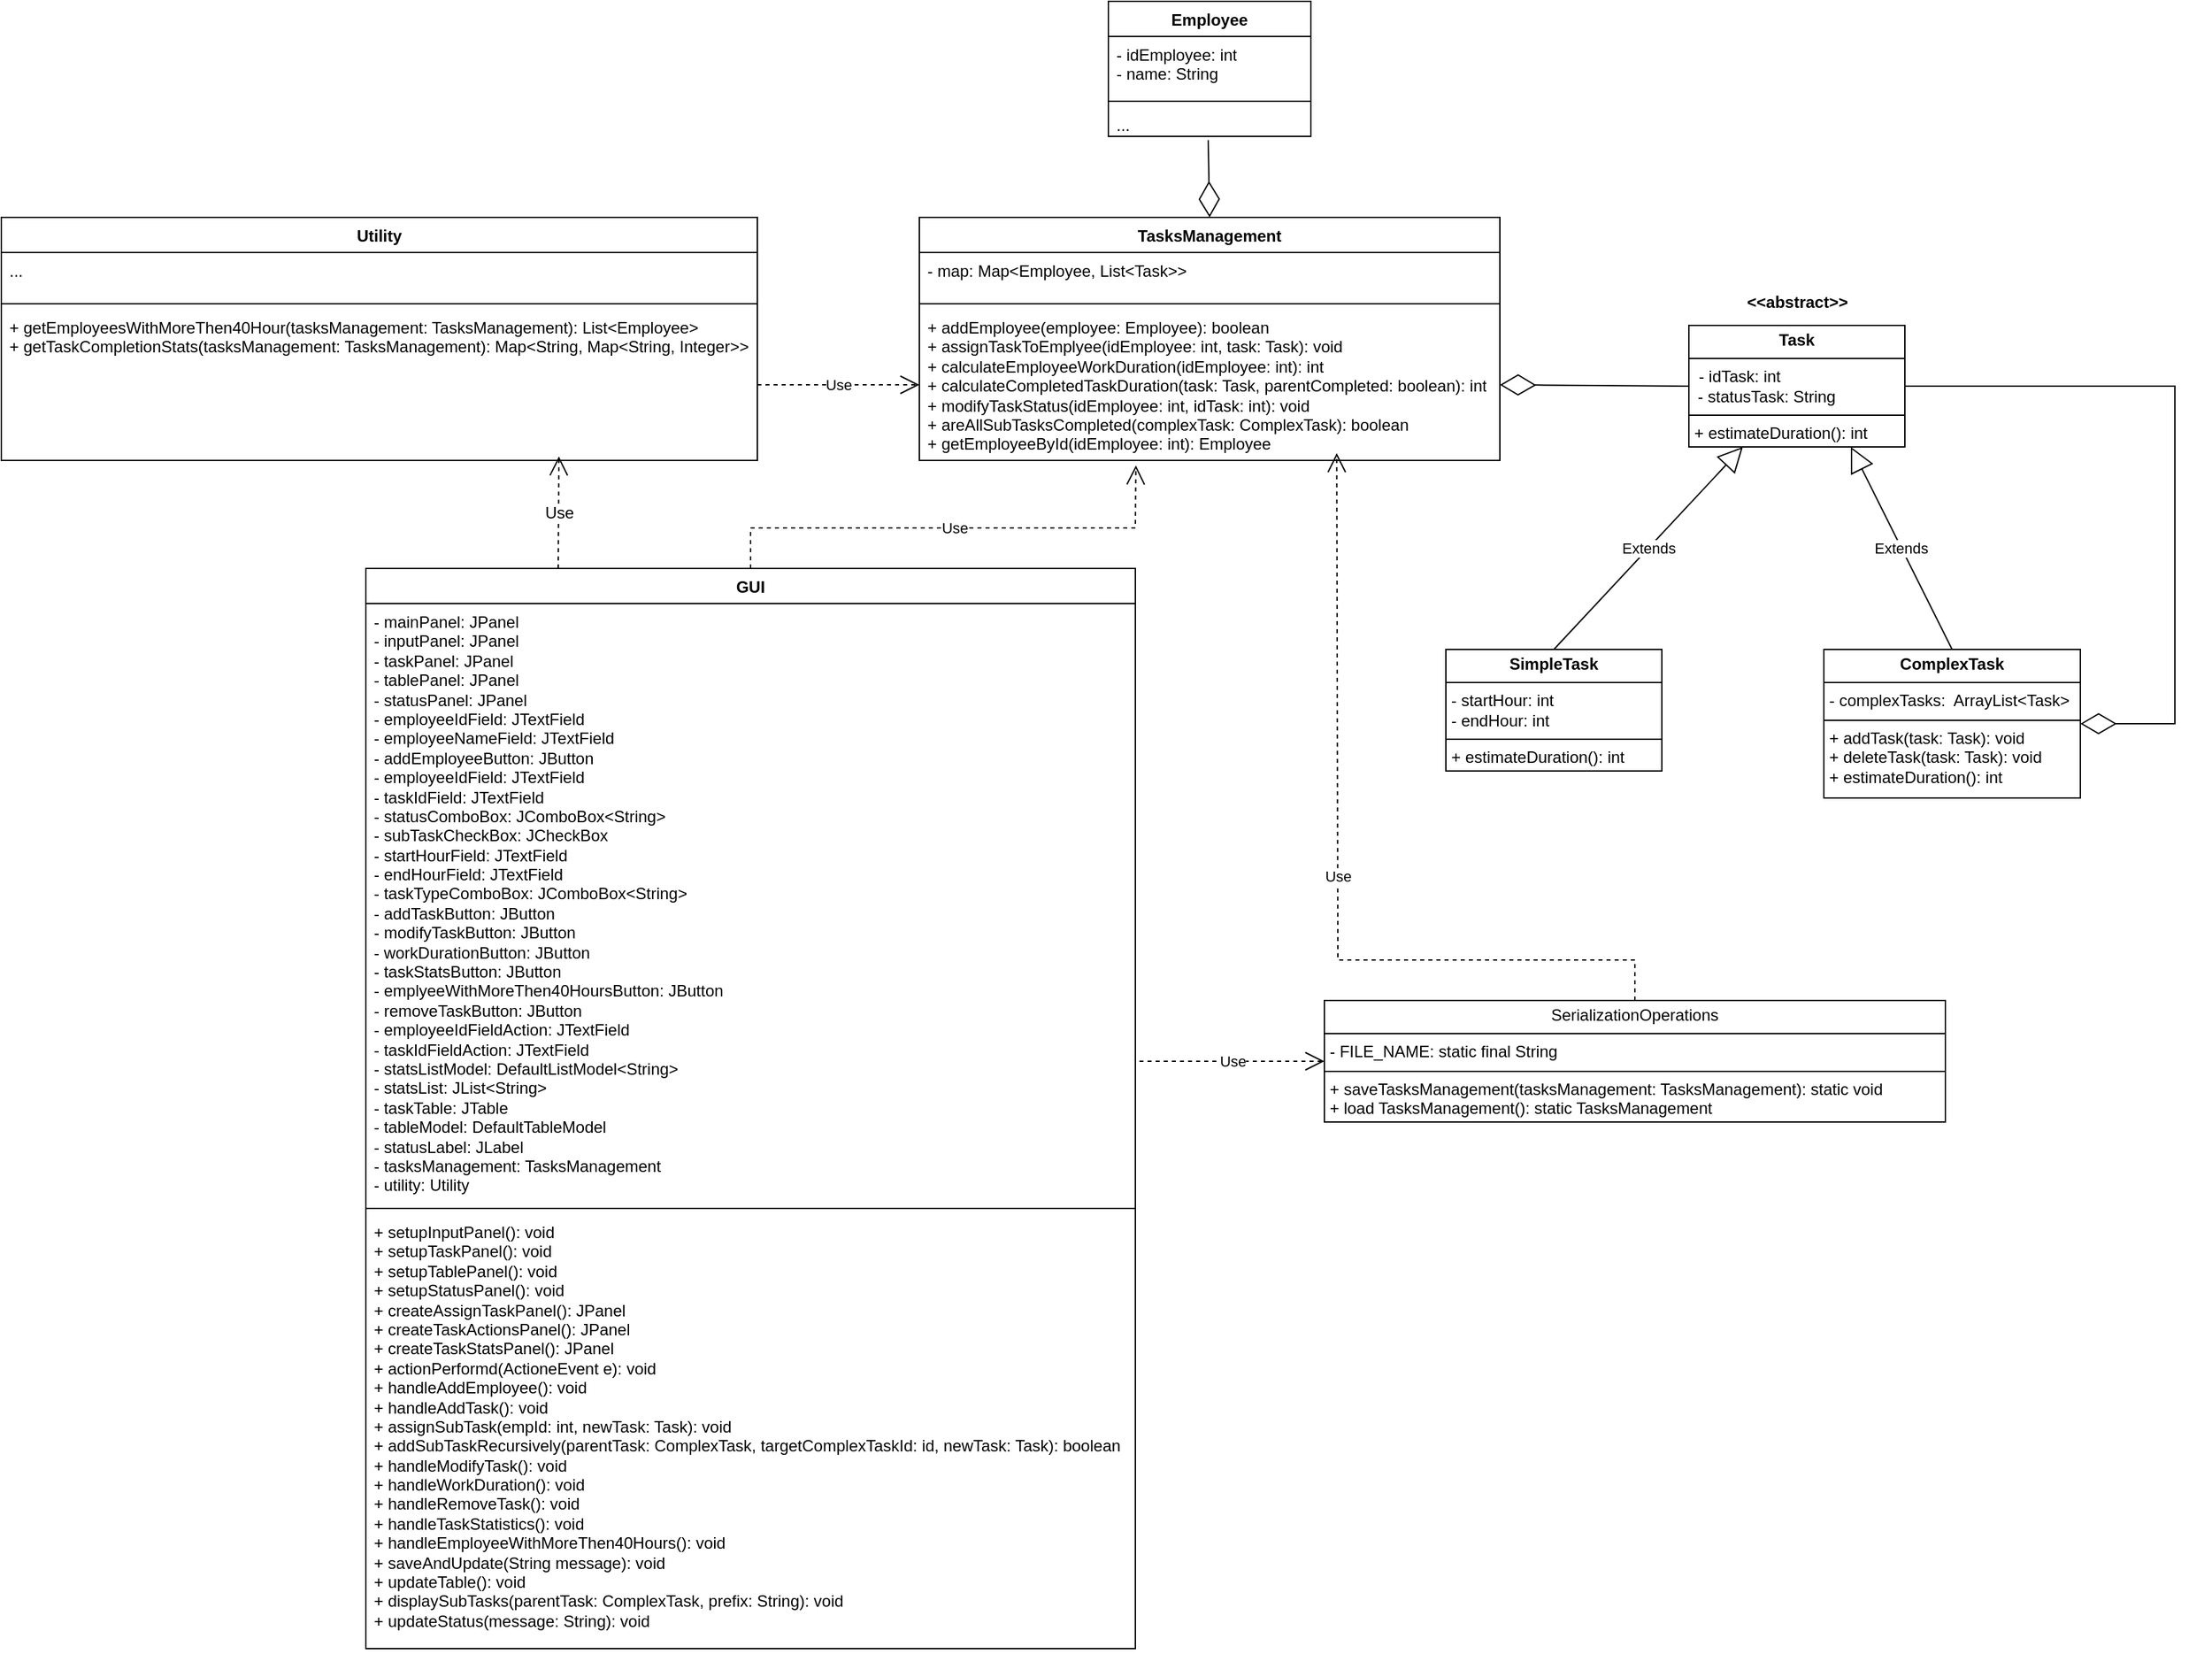 <mxfile version="26.1.1" pages="3">
  <diagram id="nu12YqP2f_sknupnljtW" name="Class Diagram">
    <mxGraphModel dx="3043" dy="1498" grid="1" gridSize="10" guides="1" tooltips="1" connect="1" arrows="1" fold="1" page="1" pageScale="1" pageWidth="850" pageHeight="1100" math="0" shadow="0">
      <root>
        <mxCell id="0" />
        <mxCell id="1" parent="0" />
        <mxCell id="KFKSji-0zao5er019L_L-1" value="Employee" style="swimlane;fontStyle=1;align=center;verticalAlign=top;childLayout=stackLayout;horizontal=1;startSize=26;horizontalStack=0;resizeParent=1;resizeParentMax=0;resizeLast=0;collapsible=1;marginBottom=0;whiteSpace=wrap;html=1;fillColor=none;" parent="1" vertex="1">
          <mxGeometry x="830" y="130" width="150" height="100" as="geometry" />
        </mxCell>
        <mxCell id="KFKSji-0zao5er019L_L-2" value="- idEmployee: int&lt;div&gt;- name: String&lt;/div&gt;" style="text;strokeColor=none;fillColor=none;align=left;verticalAlign=top;spacingLeft=4;spacingRight=4;overflow=hidden;rotatable=0;points=[[0,0.5],[1,0.5]];portConstraint=eastwest;whiteSpace=wrap;html=1;" parent="KFKSji-0zao5er019L_L-1" vertex="1">
          <mxGeometry y="26" width="150" height="44" as="geometry" />
        </mxCell>
        <mxCell id="KFKSji-0zao5er019L_L-3" value="" style="line;strokeWidth=1;fillColor=none;align=left;verticalAlign=middle;spacingTop=-1;spacingLeft=3;spacingRight=3;rotatable=0;labelPosition=right;points=[];portConstraint=eastwest;strokeColor=inherit;" parent="KFKSji-0zao5er019L_L-1" vertex="1">
          <mxGeometry y="70" width="150" height="8" as="geometry" />
        </mxCell>
        <mxCell id="KFKSji-0zao5er019L_L-4" value="..." style="text;strokeColor=none;fillColor=none;align=left;verticalAlign=top;spacingLeft=4;spacingRight=4;overflow=hidden;rotatable=0;points=[[0,0.5],[1,0.5]];portConstraint=eastwest;whiteSpace=wrap;html=1;" parent="KFKSji-0zao5er019L_L-1" vertex="1">
          <mxGeometry y="78" width="150" height="22" as="geometry" />
        </mxCell>
        <mxCell id="KFKSji-0zao5er019L_L-5" value="TasksManagement" style="swimlane;fontStyle=1;align=center;verticalAlign=top;childLayout=stackLayout;horizontal=1;startSize=26;horizontalStack=0;resizeParent=1;resizeParentMax=0;resizeLast=0;collapsible=1;marginBottom=0;whiteSpace=wrap;html=1;fillColor=none;" parent="1" vertex="1">
          <mxGeometry x="690" y="290" width="430" height="180" as="geometry" />
        </mxCell>
        <mxCell id="KFKSji-0zao5er019L_L-6" value="- map: Map&amp;lt;Employee, List&amp;lt;Task&amp;gt;&amp;gt;" style="text;strokeColor=none;fillColor=none;align=left;verticalAlign=top;spacingLeft=4;spacingRight=4;overflow=hidden;rotatable=0;points=[[0,0.5],[1,0.5]];portConstraint=eastwest;whiteSpace=wrap;html=1;" parent="KFKSji-0zao5er019L_L-5" vertex="1">
          <mxGeometry y="26" width="430" height="34" as="geometry" />
        </mxCell>
        <mxCell id="KFKSji-0zao5er019L_L-7" value="" style="line;strokeWidth=1;fillColor=none;align=left;verticalAlign=middle;spacingTop=-1;spacingLeft=3;spacingRight=3;rotatable=0;labelPosition=right;points=[];portConstraint=eastwest;strokeColor=inherit;" parent="KFKSji-0zao5er019L_L-5" vertex="1">
          <mxGeometry y="60" width="430" height="8" as="geometry" />
        </mxCell>
        <mxCell id="KFKSji-0zao5er019L_L-8" value="&lt;div&gt;+ addEmployee(employee: Employee): boolean&lt;/div&gt;+ assignTaskToEmplyee(idEmployee: int, task: Task): void&lt;div&gt;+ calculateEmployeeWorkDuration(idEmployee: int): int&lt;/div&gt;&lt;div&gt;+ calculateCompletedTaskDuration(task: Task, parentCompleted: boolean): int&lt;/div&gt;&lt;div&gt;+ modifyTaskStatus(idEmployee: int, idTask: int): void&lt;/div&gt;&lt;div&gt;+ areAllSubTasksCompleted(complexTask: ComplexTask): boolean&lt;/div&gt;&lt;div&gt;+ getEmployeeById(idEmployee: int): Employee&lt;/div&gt;" style="text;strokeColor=none;fillColor=none;align=left;verticalAlign=top;spacingLeft=4;spacingRight=4;overflow=hidden;rotatable=0;points=[[0,0.5],[1,0.5]];portConstraint=eastwest;whiteSpace=wrap;html=1;" parent="KFKSji-0zao5er019L_L-5" vertex="1">
          <mxGeometry y="68" width="430" height="112" as="geometry" />
        </mxCell>
        <mxCell id="KFKSji-0zao5er019L_L-9" value="" style="endArrow=diamondThin;endFill=0;endSize=24;html=1;rounded=0;exitX=0.493;exitY=1.123;exitDx=0;exitDy=0;exitPerimeter=0;entryX=0.5;entryY=0;entryDx=0;entryDy=0;" parent="1" source="KFKSji-0zao5er019L_L-4" target="KFKSji-0zao5er019L_L-5" edge="1">
          <mxGeometry width="160" relative="1" as="geometry">
            <mxPoint x="640" y="360" as="sourcePoint" />
            <mxPoint x="800" y="360" as="targetPoint" />
          </mxGeometry>
        </mxCell>
        <mxCell id="KFKSji-0zao5er019L_L-11" value="&lt;p style=&quot;margin:0px;margin-top:4px;text-align:center;&quot;&gt;&lt;b&gt;Task&lt;/b&gt;&lt;/p&gt;&lt;hr size=&quot;1&quot; style=&quot;border-style:solid;&quot;&gt;&lt;p style=&quot;margin:0px;margin-left:4px;&quot;&gt;&amp;nbsp;- idTask: int&lt;/p&gt;&lt;div&gt;&amp;nbsp; - statusTask: String&lt;/div&gt;&lt;hr size=&quot;1&quot; style=&quot;border-style:solid;&quot;&gt;&lt;p style=&quot;margin:0px;margin-left:4px;&quot;&gt;+ estimateDuration(): int&lt;/p&gt;" style="verticalAlign=top;align=left;overflow=fill;html=1;whiteSpace=wrap;" parent="1" vertex="1">
          <mxGeometry x="1260" y="370" width="160" height="90" as="geometry" />
        </mxCell>
        <mxCell id="KFKSji-0zao5er019L_L-12" value="" style="endArrow=diamondThin;endFill=0;endSize=24;html=1;rounded=0;entryX=1;entryY=0.5;entryDx=0;entryDy=0;exitX=0;exitY=0.5;exitDx=0;exitDy=0;" parent="1" source="KFKSji-0zao5er019L_L-11" target="KFKSji-0zao5er019L_L-8" edge="1">
          <mxGeometry width="160" relative="1" as="geometry">
            <mxPoint x="920" y="370" as="sourcePoint" />
            <mxPoint x="1080" y="370" as="targetPoint" />
          </mxGeometry>
        </mxCell>
        <mxCell id="KFKSji-0zao5er019L_L-13" value="&amp;lt;&amp;lt;abstract&amp;gt;&amp;gt;" style="text;align=center;fontStyle=1;verticalAlign=middle;spacingLeft=3;spacingRight=3;strokeColor=none;rotatable=0;points=[[0,0.5],[1,0.5]];portConstraint=eastwest;html=1;" parent="1" vertex="1">
          <mxGeometry x="1300" y="340" width="80" height="26" as="geometry" />
        </mxCell>
        <mxCell id="KFKSji-0zao5er019L_L-14" value="&lt;p style=&quot;margin:0px;margin-top:4px;text-align:center;&quot;&gt;&lt;b&gt;SimpleTask&lt;/b&gt;&lt;/p&gt;&lt;hr size=&quot;1&quot; style=&quot;border-style:solid;&quot;&gt;&lt;p style=&quot;margin:0px;margin-left:4px;&quot;&gt;- startHour: int&lt;/p&gt;&lt;p style=&quot;margin:0px;margin-left:4px;&quot;&gt;- endHour: int&lt;/p&gt;&lt;hr size=&quot;1&quot; style=&quot;border-style:solid;&quot;&gt;&lt;p style=&quot;margin:0px;margin-left:4px;&quot;&gt;+ estimateDuration(): int&lt;/p&gt;" style="verticalAlign=top;align=left;overflow=fill;html=1;whiteSpace=wrap;" parent="1" vertex="1">
          <mxGeometry x="1080" y="610" width="160" height="90" as="geometry" />
        </mxCell>
        <mxCell id="KFKSji-0zao5er019L_L-15" value="&lt;p style=&quot;margin:0px;margin-top:4px;text-align:center;&quot;&gt;&lt;b&gt;ComplexTask&lt;/b&gt;&lt;/p&gt;&lt;hr size=&quot;1&quot; style=&quot;border-style:solid;&quot;&gt;&lt;p style=&quot;margin:0px;margin-left:4px;&quot;&gt;- complexTasks:&amp;nbsp; ArrayList&amp;lt;Task&amp;gt;&lt;/p&gt;&lt;hr size=&quot;1&quot; style=&quot;border-style:solid;&quot;&gt;&lt;p style=&quot;margin:0px;margin-left:4px;&quot;&gt;+ addTask(task: Task): void&lt;/p&gt;&lt;p style=&quot;margin:0px;margin-left:4px;&quot;&gt;+ deleteTask(task: Task): void&lt;/p&gt;&lt;p style=&quot;margin:0px;margin-left:4px;&quot;&gt;+ estimateDuration(): int&amp;nbsp;&lt;/p&gt;" style="verticalAlign=top;align=left;overflow=fill;html=1;whiteSpace=wrap;" parent="1" vertex="1">
          <mxGeometry x="1360" y="610" width="190" height="110" as="geometry" />
        </mxCell>
        <mxCell id="KFKSji-0zao5er019L_L-16" value="" style="endArrow=diamondThin;endFill=0;endSize=24;html=1;rounded=0;exitX=1;exitY=0.5;exitDx=0;exitDy=0;entryX=1;entryY=0.5;entryDx=0;entryDy=0;" parent="1" source="KFKSji-0zao5er019L_L-11" target="KFKSji-0zao5er019L_L-15" edge="1">
          <mxGeometry width="160" relative="1" as="geometry">
            <mxPoint x="880" y="570" as="sourcePoint" />
            <mxPoint x="1210" y="690" as="targetPoint" />
            <Array as="points">
              <mxPoint x="1620" y="415" />
              <mxPoint x="1620" y="665" />
            </Array>
          </mxGeometry>
        </mxCell>
        <mxCell id="KFKSji-0zao5er019L_L-17" value="Extends" style="endArrow=block;endSize=16;endFill=0;html=1;rounded=0;entryX=0.25;entryY=1;entryDx=0;entryDy=0;exitX=0.5;exitY=0;exitDx=0;exitDy=0;" parent="1" source="KFKSji-0zao5er019L_L-14" target="KFKSji-0zao5er019L_L-11" edge="1">
          <mxGeometry width="160" relative="1" as="geometry">
            <mxPoint x="880" y="570" as="sourcePoint" />
            <mxPoint x="1040" y="570" as="targetPoint" />
          </mxGeometry>
        </mxCell>
        <mxCell id="KFKSji-0zao5er019L_L-18" value="Extends" style="endArrow=block;endSize=16;endFill=0;html=1;rounded=0;exitX=0.5;exitY=0;exitDx=0;exitDy=0;entryX=0.75;entryY=1;entryDx=0;entryDy=0;" parent="1" source="KFKSji-0zao5er019L_L-15" target="KFKSji-0zao5er019L_L-11" edge="1">
          <mxGeometry width="160" relative="1" as="geometry">
            <mxPoint x="880" y="570" as="sourcePoint" />
            <mxPoint x="1040" y="570" as="targetPoint" />
          </mxGeometry>
        </mxCell>
        <mxCell id="0jqMITCuuIhLgwIsnsDD-2" value="Utility" style="swimlane;fontStyle=1;align=center;verticalAlign=top;childLayout=stackLayout;horizontal=1;startSize=26;horizontalStack=0;resizeParent=1;resizeParentMax=0;resizeLast=0;collapsible=1;marginBottom=0;whiteSpace=wrap;html=1;fillColor=none;" parent="1" vertex="1">
          <mxGeometry x="10" y="290" width="560" height="180" as="geometry" />
        </mxCell>
        <mxCell id="0jqMITCuuIhLgwIsnsDD-3" value="..." style="text;strokeColor=none;fillColor=none;align=left;verticalAlign=top;spacingLeft=4;spacingRight=4;overflow=hidden;rotatable=0;points=[[0,0.5],[1,0.5]];portConstraint=eastwest;whiteSpace=wrap;html=1;" parent="0jqMITCuuIhLgwIsnsDD-2" vertex="1">
          <mxGeometry y="26" width="560" height="34" as="geometry" />
        </mxCell>
        <mxCell id="0jqMITCuuIhLgwIsnsDD-4" value="" style="line;strokeWidth=1;fillColor=none;align=left;verticalAlign=middle;spacingTop=-1;spacingLeft=3;spacingRight=3;rotatable=0;labelPosition=right;points=[];portConstraint=eastwest;strokeColor=inherit;" parent="0jqMITCuuIhLgwIsnsDD-2" vertex="1">
          <mxGeometry y="60" width="560" height="8" as="geometry" />
        </mxCell>
        <mxCell id="0jqMITCuuIhLgwIsnsDD-5" value="+&amp;nbsp;getEmployeesWithMoreThen40Hour(tasksManagement: TasksManagement): List&amp;lt;Employee&amp;gt;&lt;div&gt;+&amp;nbsp;getTaskCompletionStats(tasksManagement: TasksManagement):&amp;nbsp;Map&amp;lt;String, Map&amp;lt;String, Integer&amp;gt;&amp;gt;&lt;/div&gt;" style="text;strokeColor=none;fillColor=none;align=left;verticalAlign=top;spacingLeft=4;spacingRight=4;overflow=hidden;rotatable=0;points=[[0,0.5],[1,0.5]];portConstraint=eastwest;whiteSpace=wrap;html=1;" parent="0jqMITCuuIhLgwIsnsDD-2" vertex="1">
          <mxGeometry y="68" width="560" height="112" as="geometry" />
        </mxCell>
        <mxCell id="0jqMITCuuIhLgwIsnsDD-7" value="GUI" style="swimlane;fontStyle=1;align=center;verticalAlign=top;childLayout=stackLayout;horizontal=1;startSize=26;horizontalStack=0;resizeParent=1;resizeParentMax=0;resizeLast=0;collapsible=1;marginBottom=0;whiteSpace=wrap;html=1;fillColor=none;" parent="1" vertex="1">
          <mxGeometry x="280" y="550" width="570" height="800" as="geometry" />
        </mxCell>
        <mxCell id="0jqMITCuuIhLgwIsnsDD-8" value="- mainPanel: JPanel&lt;div&gt;- inputPanel: JPanel&lt;/div&gt;&lt;div&gt;- taskPanel: JPanel&lt;/div&gt;&lt;div&gt;- tablePanel: JPanel&lt;/div&gt;&lt;div&gt;- statusPanel: JPanel&lt;/div&gt;&lt;div&gt;- employeeIdField: JTextField&lt;/div&gt;&lt;div&gt;- employeeNameField: JTextField&lt;/div&gt;&lt;div&gt;- addEmployeeButton: JButton&lt;/div&gt;&lt;div&gt;- employeeIdField: JTextField&lt;/div&gt;&lt;div&gt;- taskIdField: JTextField&lt;/div&gt;&lt;div&gt;- statusComboBox: JComboBox&amp;lt;String&amp;gt;&lt;/div&gt;&lt;div&gt;- subTaskCheckBox: JCheckBox&lt;/div&gt;&lt;div&gt;- startHourField: JTextField&lt;/div&gt;&lt;div&gt;- endHourField: JTextField&lt;/div&gt;&lt;div&gt;- taskTypeComboBox: JComboBox&amp;lt;String&amp;gt;&lt;/div&gt;&lt;div&gt;- addTaskButton: JButton&lt;/div&gt;&lt;div&gt;- modifyTaskButton:&amp;nbsp;&lt;span style=&quot;background-color: transparent; color: light-dark(rgb(0, 0, 0), rgb(255, 255, 255));&quot;&gt;JButton&lt;/span&gt;&lt;/div&gt;&lt;div&gt;&lt;span style=&quot;background-color: transparent; color: light-dark(rgb(0, 0, 0), rgb(255, 255, 255));&quot;&gt;- workDurationButton:&amp;nbsp;&lt;/span&gt;&lt;span style=&quot;background-color: transparent; color: light-dark(rgb(0, 0, 0), rgb(255, 255, 255));&quot;&gt;JButton&lt;/span&gt;&lt;/div&gt;&lt;div&gt;- taskStatsButton:&amp;nbsp;&lt;span style=&quot;background-color: transparent; color: light-dark(rgb(0, 0, 0), rgb(255, 255, 255));&quot;&gt;JButton&lt;/span&gt;&lt;/div&gt;&lt;div&gt;&lt;span style=&quot;background-color: transparent; color: light-dark(rgb(0, 0, 0), rgb(255, 255, 255));&quot;&gt;-&amp;nbsp;&lt;/span&gt;&lt;span style=&quot;background-color: transparent;&quot;&gt;emplyeeWithMoreThen40HoursButton: JButton&lt;/span&gt;&lt;/div&gt;&lt;div&gt;&lt;span style=&quot;background-color: transparent;&quot;&gt;- removeTaskButton: JButton&lt;/span&gt;&lt;/div&gt;&lt;div&gt;&lt;span style=&quot;background-color: transparent;&quot;&gt;- employeeIdFieldAction: JTextField&lt;/span&gt;&lt;/div&gt;&lt;div&gt;&lt;span style=&quot;background-color: transparent;&quot;&gt;- taskIdFieldAction: JTextField&lt;/span&gt;&lt;/div&gt;&lt;div&gt;&lt;span style=&quot;background-color: transparent;&quot;&gt;- statsListModel: DefaultListModel&amp;lt;String&amp;gt;&lt;/span&gt;&lt;/div&gt;&lt;div&gt;&lt;span style=&quot;background-color: transparent;&quot;&gt;- statsList: JList&amp;lt;String&lt;/span&gt;&lt;span style=&quot;background-color: transparent; color: light-dark(rgb(0, 0, 0), rgb(255, 255, 255));&quot;&gt;&amp;gt;&lt;/span&gt;&lt;/div&gt;&lt;div&gt;&lt;span style=&quot;background-color: transparent; color: light-dark(rgb(0, 0, 0), rgb(255, 255, 255));&quot;&gt;- taskTable: JTable&lt;/span&gt;&lt;/div&gt;&lt;div&gt;&lt;span style=&quot;background-color: transparent; color: light-dark(rgb(0, 0, 0), rgb(255, 255, 255));&quot;&gt;- tableModel: DefaultTableModel&lt;/span&gt;&lt;/div&gt;&lt;div&gt;&lt;span style=&quot;background-color: transparent; color: light-dark(rgb(0, 0, 0), rgb(255, 255, 255));&quot;&gt;- statusLabel: JLabel&lt;/span&gt;&lt;/div&gt;&lt;div&gt;&lt;span style=&quot;background-color: transparent; color: light-dark(rgb(0, 0, 0), rgb(255, 255, 255));&quot;&gt;- tasksManagement: TasksManagement&lt;/span&gt;&lt;/div&gt;&lt;div&gt;&lt;span style=&quot;background-color: transparent; color: light-dark(rgb(0, 0, 0), rgb(255, 255, 255));&quot;&gt;- utility: Utility&lt;/span&gt;&lt;/div&gt;" style="text;strokeColor=none;fillColor=none;align=left;verticalAlign=top;spacingLeft=4;spacingRight=4;overflow=hidden;rotatable=0;points=[[0,0.5],[1,0.5]];portConstraint=eastwest;whiteSpace=wrap;html=1;" parent="0jqMITCuuIhLgwIsnsDD-7" vertex="1">
          <mxGeometry y="26" width="570" height="444" as="geometry" />
        </mxCell>
        <mxCell id="0jqMITCuuIhLgwIsnsDD-9" value="" style="line;strokeWidth=1;fillColor=none;align=left;verticalAlign=middle;spacingTop=-1;spacingLeft=3;spacingRight=3;rotatable=0;labelPosition=right;points=[];portConstraint=eastwest;strokeColor=inherit;" parent="0jqMITCuuIhLgwIsnsDD-7" vertex="1">
          <mxGeometry y="470" width="570" height="8" as="geometry" />
        </mxCell>
        <mxCell id="0jqMITCuuIhLgwIsnsDD-10" value="+ setupInputPanel(): void&lt;div&gt;+ setupTaskPanel(): void&lt;/div&gt;&lt;div&gt;+ setupTablePanel(): void&lt;/div&gt;&lt;div&gt;+ setupStatusPanel(): void&lt;/div&gt;&lt;div&gt;+&amp;nbsp;createAssignTaskPanel(): JPanel&lt;/div&gt;&lt;div&gt;+ createTaskActionsPanel(): JPanel&lt;/div&gt;&lt;div&gt;+ createTaskStatsPanel(): JPanel&lt;/div&gt;&lt;div&gt;+ actionPerformd(ActioneEvent e): void&lt;/div&gt;&lt;div&gt;+ handleAddEmployee(): void&lt;/div&gt;&lt;div&gt;+ handleAddTask(): void&lt;/div&gt;&lt;div&gt;+ assignSubTask(empId: int, newTask: Task): void&lt;/div&gt;&lt;div&gt;+ addSubTaskRecursively(parentTask: ComplexTask, targetComplexTaskId: id, newTask: Task): boolean&lt;/div&gt;&lt;div&gt;+ handleModifyTask(): void&lt;/div&gt;&lt;div&gt;+ handleWorkDuration(): void&lt;/div&gt;&lt;div&gt;+ handleRemoveTask(): void&lt;/div&gt;&lt;div&gt;+ handleTaskStatistics(): void&lt;/div&gt;&lt;div&gt;+ handleEmployeeWithMoreThen40Hours(): void&lt;/div&gt;&lt;div&gt;+ saveAndUpdate(String message): void&lt;/div&gt;&lt;div&gt;+ updateTable(): void&lt;/div&gt;&lt;div&gt;+ displaySubTasks(parentTask: ComplexTask, prefix: String): void&lt;/div&gt;&lt;div&gt;+ updateStatus(message: String): void&lt;/div&gt;&lt;div&gt;&lt;br&gt;&lt;/div&gt;" style="text;strokeColor=none;fillColor=none;align=left;verticalAlign=top;spacingLeft=4;spacingRight=4;overflow=hidden;rotatable=0;points=[[0,0.5],[1,0.5]];portConstraint=eastwest;whiteSpace=wrap;html=1;" parent="0jqMITCuuIhLgwIsnsDD-7" vertex="1">
          <mxGeometry y="478" width="570" height="322" as="geometry" />
        </mxCell>
        <mxCell id="FAMhcfJLfjF-yUQsPzLO-2" value="&lt;p style=&quot;margin:0px;margin-top:4px;text-align:center;&quot;&gt;SerializationOperations&lt;/p&gt;&lt;hr size=&quot;1&quot; style=&quot;border-style:solid;&quot;&gt;&lt;p style=&quot;margin:0px;margin-left:4px;&quot;&gt;- FILE_NAME: static final String&lt;/p&gt;&lt;hr size=&quot;1&quot; style=&quot;border-style:solid;&quot;&gt;&lt;p style=&quot;margin:0px;margin-left:4px;&quot;&gt;+ saveTasksManagement(tasksManagement: TasksManagement): static void&lt;/p&gt;&lt;p style=&quot;margin:0px;margin-left:4px;&quot;&gt;+ load TasksManagement(): static TasksManagement&amp;nbsp;&lt;/p&gt;" style="verticalAlign=top;align=left;overflow=fill;html=1;whiteSpace=wrap;" parent="1" vertex="1">
          <mxGeometry x="990" y="870" width="460" height="90" as="geometry" />
        </mxCell>
        <mxCell id="FAMhcfJLfjF-yUQsPzLO-3" value="Use" style="endArrow=open;endSize=12;dashed=1;html=1;rounded=0;exitX=0.5;exitY=0;exitDx=0;exitDy=0;entryX=0.373;entryY=1.033;entryDx=0;entryDy=0;entryPerimeter=0;" parent="1" source="0jqMITCuuIhLgwIsnsDD-7" target="KFKSji-0zao5er019L_L-8" edge="1">
          <mxGeometry width="160" relative="1" as="geometry">
            <mxPoint x="950" y="700" as="sourcePoint" />
            <mxPoint x="1110" y="700" as="targetPoint" />
            <Array as="points">
              <mxPoint x="565" y="520" />
              <mxPoint x="850" y="520" />
            </Array>
          </mxGeometry>
        </mxCell>
        <mxCell id="FAMhcfJLfjF-yUQsPzLO-4" value="Use" style="endArrow=open;endSize=12;dashed=1;html=1;rounded=0;exitX=0.5;exitY=0;exitDx=0;exitDy=0;entryX=0.719;entryY=0.952;entryDx=0;entryDy=0;entryPerimeter=0;" parent="1" source="FAMhcfJLfjF-yUQsPzLO-2" target="KFKSji-0zao5er019L_L-8" edge="1">
          <mxGeometry width="160" relative="1" as="geometry">
            <mxPoint x="580" y="480" as="sourcePoint" />
            <mxPoint x="740" y="480" as="targetPoint" />
            <Array as="points">
              <mxPoint x="1220" y="840" />
              <mxPoint x="1000" y="840" />
            </Array>
          </mxGeometry>
        </mxCell>
        <mxCell id="FAMhcfJLfjF-yUQsPzLO-5" value="Use" style="endArrow=open;endSize=12;dashed=1;html=1;rounded=0;exitX=1;exitY=0.5;exitDx=0;exitDy=0;entryX=0;entryY=0.5;entryDx=0;entryDy=0;" parent="1" source="0jqMITCuuIhLgwIsnsDD-5" target="KFKSji-0zao5er019L_L-8" edge="1">
          <mxGeometry width="160" relative="1" as="geometry">
            <mxPoint x="580" y="480" as="sourcePoint" />
            <mxPoint x="740" y="480" as="targetPoint" />
          </mxGeometry>
        </mxCell>
        <mxCell id="faw2qfr-c8wTREbNHubx-1" value="Use" style="endArrow=open;endSize=12;dashed=1;html=1;rounded=0;fontSize=12;curved=1;exitX=0.25;exitY=0;exitDx=0;exitDy=0;" parent="1" source="0jqMITCuuIhLgwIsnsDD-7" edge="1">
          <mxGeometry width="160" relative="1" as="geometry">
            <mxPoint x="880" y="640" as="sourcePoint" />
            <mxPoint x="423" y="467" as="targetPoint" />
          </mxGeometry>
        </mxCell>
        <mxCell id="vEsGTmem6s9MyRus5CCd-1" value="Use" style="endArrow=open;endSize=12;dashed=1;html=1;rounded=0;entryX=0;entryY=0.5;entryDx=0;entryDy=0;" edge="1" parent="1" target="FAMhcfJLfjF-yUQsPzLO-2">
          <mxGeometry width="160" relative="1" as="geometry">
            <mxPoint x="853" y="915" as="sourcePoint" />
            <mxPoint x="670" y="580" as="targetPoint" />
          </mxGeometry>
        </mxCell>
      </root>
    </mxGraphModel>
  </diagram>
  <diagram id="itryiO83rAxZfQPal5-d" name=" Package Diagram ">
    <mxGraphModel dx="1217" dy="599" grid="1" gridSize="10" guides="1" tooltips="1" connect="1" arrows="1" fold="1" page="1" pageScale="1" pageWidth="850" pageHeight="1100" math="0" shadow="0">
      <root>
        <mxCell id="0" />
        <mxCell id="1" parent="0" />
        <mxCell id="Acf2CYhPTtDmzmgNQthu-4" value="Data Model&lt;div&gt;&lt;span style=&quot;font-weight: normal;&quot;&gt;- Employee&lt;/span&gt;&lt;/div&gt;&lt;div&gt;&lt;span style=&quot;font-weight: normal;&quot;&gt;- Task&lt;/span&gt;&lt;/div&gt;&lt;div&gt;&lt;span style=&quot;font-weight: normal;&quot;&gt;- SimpleTask&lt;/span&gt;&lt;/div&gt;&lt;div&gt;&lt;span style=&quot;font-weight: normal;&quot;&gt;- ComplexTask&lt;/span&gt;&amp;nbsp;&lt;/div&gt;" style="shape=folder;fontStyle=1;spacingTop=10;tabWidth=40;tabHeight=14;tabPosition=left;html=1;whiteSpace=wrap;" parent="1" vertex="1">
          <mxGeometry x="590" y="310" width="210" height="130" as="geometry" />
        </mxCell>
        <mxCell id="0bWxhf9nG0LX3THx_6se-1" value="Data Model&lt;div&gt;&lt;span style=&quot;font-weight: normal;&quot;&gt;- Employee&lt;/span&gt;&lt;/div&gt;&lt;div&gt;&lt;span style=&quot;font-weight: normal;&quot;&gt;- Task&lt;/span&gt;&lt;/div&gt;&lt;div&gt;&lt;span style=&quot;font-weight: normal;&quot;&gt;- SimpleTask&lt;/span&gt;&lt;/div&gt;&lt;div&gt;&lt;span style=&quot;font-weight: normal;&quot;&gt;- ComplexTask&lt;/span&gt;&amp;nbsp;&lt;/div&gt;" style="shape=folder;fontStyle=1;spacingTop=10;tabWidth=40;tabHeight=14;tabPosition=left;html=1;whiteSpace=wrap;" parent="1" vertex="1">
          <mxGeometry x="590" y="310" width="210" height="130" as="geometry" />
        </mxCell>
        <mxCell id="0bWxhf9nG0LX3THx_6se-2" value="Graphical User Interface&lt;div&gt;&lt;span style=&quot;font-weight: normal;&quot;&gt;- GUI&lt;/span&gt;&lt;/div&gt;" style="shape=folder;fontStyle=1;spacingTop=10;tabWidth=40;tabHeight=14;tabPosition=left;html=1;whiteSpace=wrap;" parent="1" vertex="1">
          <mxGeometry x="80" y="140" width="210" height="130" as="geometry" />
        </mxCell>
        <mxCell id="0bWxhf9nG0LX3THx_6se-3" value="Business Logic&lt;br&gt;&lt;div&gt;&lt;span style=&quot;font-weight: normal;&quot;&gt;- TasksManagement&lt;/span&gt;&lt;/div&gt;&lt;div&gt;&lt;span style=&quot;font-weight: normal;&quot;&gt;-Utility&lt;/span&gt;&lt;/div&gt;" style="shape=folder;fontStyle=1;spacingTop=10;tabWidth=40;tabHeight=14;tabPosition=left;html=1;whiteSpace=wrap;" parent="1" vertex="1">
          <mxGeometry x="80" y="310" width="210" height="130" as="geometry" />
        </mxCell>
        <mxCell id="0bWxhf9nG0LX3THx_6se-4" value="Data&amp;nbsp;&lt;span style=&quot;background-color: transparent; color: light-dark(rgb(0, 0, 0), rgb(255, 255, 255));&quot;&gt;Access&lt;/span&gt;&lt;div&gt;&lt;div&gt;&lt;span style=&quot;font-weight: normal;&quot;&gt;- SerialzationOperations&lt;/span&gt;&lt;span style=&quot;background-color: transparent; color: light-dark(rgb(0, 0, 0), rgb(255, 255, 255));&quot;&gt;&amp;nbsp;&lt;/span&gt;&lt;/div&gt;&lt;/div&gt;" style="shape=folder;fontStyle=1;spacingTop=10;tabWidth=40;tabHeight=14;tabPosition=left;html=1;whiteSpace=wrap;" parent="1" vertex="1">
          <mxGeometry x="80" y="480" width="210" height="130" as="geometry" />
        </mxCell>
        <mxCell id="0bWxhf9nG0LX3THx_6se-9" value="" style="endArrow=open;endSize=12;dashed=1;html=1;rounded=0;exitX=0;exitY=0;exitDx=210;exitDy=72;exitPerimeter=0;entryX=0;entryY=0;entryDx=125;entryDy=14;entryPerimeter=0;" parent="1" source="0bWxhf9nG0LX3THx_6se-2" target="0bWxhf9nG0LX3THx_6se-1" edge="1">
          <mxGeometry width="160" relative="1" as="geometry">
            <mxPoint x="480" y="430" as="sourcePoint" />
            <mxPoint x="640" y="430" as="targetPoint" />
          </mxGeometry>
        </mxCell>
        <mxCell id="0bWxhf9nG0LX3THx_6se-10" value="" style="endArrow=open;endSize=12;dashed=1;html=1;rounded=0;exitX=0;exitY=0;exitDx=210;exitDy=72;exitPerimeter=0;entryX=0;entryY=0;entryDx=0;entryDy=72;entryPerimeter=0;" parent="1" source="0bWxhf9nG0LX3THx_6se-3" target="0bWxhf9nG0LX3THx_6se-1" edge="1">
          <mxGeometry width="160" relative="1" as="geometry">
            <mxPoint x="490" y="440" as="sourcePoint" />
            <mxPoint x="650" y="440" as="targetPoint" />
          </mxGeometry>
        </mxCell>
        <mxCell id="0bWxhf9nG0LX3THx_6se-11" value="" style="endArrow=open;endSize=12;dashed=1;html=1;rounded=0;exitX=0;exitY=0;exitDx=210;exitDy=72;exitPerimeter=0;entryX=0.5;entryY=1;entryDx=0;entryDy=0;entryPerimeter=0;" parent="1" source="0bWxhf9nG0LX3THx_6se-4" target="0bWxhf9nG0LX3THx_6se-1" edge="1">
          <mxGeometry width="160" relative="1" as="geometry">
            <mxPoint x="500" y="450" as="sourcePoint" />
            <mxPoint x="660" y="450" as="targetPoint" />
          </mxGeometry>
        </mxCell>
        <mxCell id="0bWxhf9nG0LX3THx_6se-12" value="" style="endArrow=open;endSize=12;dashed=1;html=1;rounded=0;exitX=0.5;exitY=1;exitDx=0;exitDy=0;exitPerimeter=0;entryX=0.499;entryY=0.141;entryDx=0;entryDy=0;entryPerimeter=0;" parent="1" source="0bWxhf9nG0LX3THx_6se-2" target="0bWxhf9nG0LX3THx_6se-3" edge="1">
          <mxGeometry width="160" relative="1" as="geometry">
            <mxPoint x="510" y="460" as="sourcePoint" />
            <mxPoint x="670" y="460" as="targetPoint" />
          </mxGeometry>
        </mxCell>
        <mxCell id="0bWxhf9nG0LX3THx_6se-13" value="" style="endArrow=open;endSize=12;dashed=1;html=1;rounded=0;exitX=0.5;exitY=1;exitDx=0;exitDy=0;exitPerimeter=0;entryX=0.499;entryY=0.112;entryDx=0;entryDy=0;entryPerimeter=0;" parent="1" source="0bWxhf9nG0LX3THx_6se-3" target="0bWxhf9nG0LX3THx_6se-4" edge="1">
          <mxGeometry width="160" relative="1" as="geometry">
            <mxPoint x="520" y="470" as="sourcePoint" />
            <mxPoint x="680" y="470" as="targetPoint" />
          </mxGeometry>
        </mxCell>
      </root>
    </mxGraphModel>
  </diagram>
  <diagram id="OVbkkeU4RUmQgnPQlcak" name="Case Diagram">
    <mxGraphModel dx="1217" dy="599" grid="1" gridSize="10" guides="1" tooltips="1" connect="1" arrows="1" fold="1" page="1" pageScale="1" pageWidth="850" pageHeight="1100" math="0" shadow="0">
      <root>
        <mxCell id="0" />
        <mxCell id="1" parent="0" />
        <mxCell id="BUDKRm2A-a1KJ420svT0-1" value="Project Manager&lt;div&gt;&lt;br&gt;&lt;/div&gt;" style="shape=umlActor;verticalLabelPosition=bottom;verticalAlign=top;html=1;" parent="1" vertex="1">
          <mxGeometry x="70" y="440" width="30" height="60" as="geometry" />
        </mxCell>
        <mxCell id="BUDKRm2A-a1KJ420svT0-2" value="Add Employee" style="ellipse;whiteSpace=wrap;html=1;" parent="1" vertex="1">
          <mxGeometry x="250" y="150" width="140" height="70" as="geometry" />
        </mxCell>
        <mxCell id="BUDKRm2A-a1KJ420svT0-3" value="Assign Task" style="ellipse;whiteSpace=wrap;html=1;" parent="1" vertex="1">
          <mxGeometry x="250" y="230" width="140" height="70" as="geometry" />
        </mxCell>
        <mxCell id="BUDKRm2A-a1KJ420svT0-4" value="Modify Task" style="ellipse;whiteSpace=wrap;html=1;" parent="1" vertex="1">
          <mxGeometry x="250" y="310" width="140" height="70" as="geometry" />
        </mxCell>
        <mxCell id="BUDKRm2A-a1KJ420svT0-5" value="Work Duration" style="ellipse;whiteSpace=wrap;html=1;" parent="1" vertex="1">
          <mxGeometry x="250" y="390" width="140" height="70" as="geometry" />
        </mxCell>
        <mxCell id="BUDKRm2A-a1KJ420svT0-6" value="Remove Task" style="ellipse;whiteSpace=wrap;html=1;" parent="1" vertex="1">
          <mxGeometry x="250" y="470" width="140" height="70" as="geometry" />
        </mxCell>
        <mxCell id="BUDKRm2A-a1KJ420svT0-7" value="Task Stats" style="ellipse;whiteSpace=wrap;html=1;" parent="1" vertex="1">
          <mxGeometry x="250" y="550" width="140" height="70" as="geometry" />
        </mxCell>
        <mxCell id="BUDKRm2A-a1KJ420svT0-8" value="More Then 40 Hours" style="ellipse;whiteSpace=wrap;html=1;" parent="1" vertex="1">
          <mxGeometry x="250" y="630" width="140" height="70" as="geometry" />
        </mxCell>
        <mxCell id="gLYF957p4YFvDxoeHL-8-4" value="" style="endArrow=none;html=1;rounded=0;exitX=1;exitY=0.333;exitDx=0;exitDy=0;exitPerimeter=0;entryX=0;entryY=0.5;entryDx=0;entryDy=0;" parent="1" source="BUDKRm2A-a1KJ420svT0-1" target="BUDKRm2A-a1KJ420svT0-2" edge="1">
          <mxGeometry width="50" height="50" relative="1" as="geometry">
            <mxPoint x="690" y="370" as="sourcePoint" />
            <mxPoint x="740" y="320" as="targetPoint" />
          </mxGeometry>
        </mxCell>
        <mxCell id="gLYF957p4YFvDxoeHL-8-5" value="" style="endArrow=none;html=1;rounded=0;entryX=0;entryY=0.5;entryDx=0;entryDy=0;" parent="1" target="BUDKRm2A-a1KJ420svT0-3" edge="1">
          <mxGeometry width="50" height="50" relative="1" as="geometry">
            <mxPoint x="100" y="460" as="sourcePoint" />
            <mxPoint x="260" y="195" as="targetPoint" />
          </mxGeometry>
        </mxCell>
        <mxCell id="gLYF957p4YFvDxoeHL-8-6" value="" style="endArrow=none;html=1;rounded=0;entryX=0;entryY=0.5;entryDx=0;entryDy=0;" parent="1" target="BUDKRm2A-a1KJ420svT0-4" edge="1">
          <mxGeometry width="50" height="50" relative="1" as="geometry">
            <mxPoint x="100" y="460" as="sourcePoint" />
            <mxPoint x="270" y="205" as="targetPoint" />
          </mxGeometry>
        </mxCell>
        <mxCell id="gLYF957p4YFvDxoeHL-8-7" value="" style="endArrow=none;html=1;rounded=0;exitX=1;exitY=0.333;exitDx=0;exitDy=0;exitPerimeter=0;entryX=0;entryY=0.5;entryDx=0;entryDy=0;" parent="1" source="BUDKRm2A-a1KJ420svT0-1" target="BUDKRm2A-a1KJ420svT0-5" edge="1">
          <mxGeometry width="50" height="50" relative="1" as="geometry">
            <mxPoint x="130" y="490" as="sourcePoint" />
            <mxPoint x="280" y="215" as="targetPoint" />
          </mxGeometry>
        </mxCell>
        <mxCell id="gLYF957p4YFvDxoeHL-8-8" value="" style="endArrow=none;html=1;rounded=0;entryX=0;entryY=0.5;entryDx=0;entryDy=0;" parent="1" target="BUDKRm2A-a1KJ420svT0-6" edge="1">
          <mxGeometry width="50" height="50" relative="1" as="geometry">
            <mxPoint x="100" y="460" as="sourcePoint" />
            <mxPoint x="290" y="225" as="targetPoint" />
          </mxGeometry>
        </mxCell>
        <mxCell id="gLYF957p4YFvDxoeHL-8-9" value="" style="endArrow=none;html=1;rounded=0;entryX=0;entryY=0.5;entryDx=0;entryDy=0;" parent="1" target="BUDKRm2A-a1KJ420svT0-8" edge="1">
          <mxGeometry width="50" height="50" relative="1" as="geometry">
            <mxPoint x="100" y="460" as="sourcePoint" />
            <mxPoint x="300" y="235" as="targetPoint" />
          </mxGeometry>
        </mxCell>
        <mxCell id="gLYF957p4YFvDxoeHL-8-10" value="" style="endArrow=none;html=1;rounded=0;entryX=0;entryY=0.5;entryDx=0;entryDy=0;" parent="1" target="BUDKRm2A-a1KJ420svT0-7" edge="1">
          <mxGeometry width="50" height="50" relative="1" as="geometry">
            <mxPoint x="100" y="460" as="sourcePoint" />
            <mxPoint x="310" y="245" as="targetPoint" />
          </mxGeometry>
        </mxCell>
      </root>
    </mxGraphModel>
  </diagram>
</mxfile>
